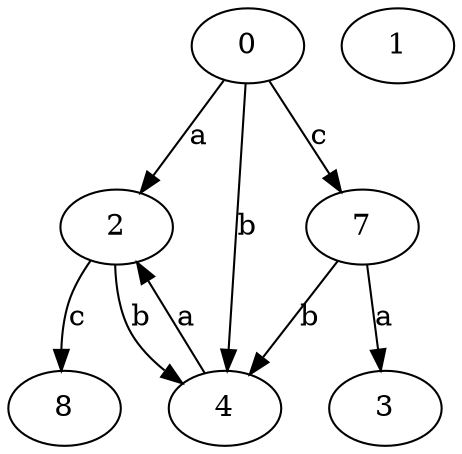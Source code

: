 strict digraph  {
2;
3;
4;
7;
0;
8;
1;
2 -> 4  [label=b];
2 -> 8  [label=c];
4 -> 2  [label=a];
7 -> 3  [label=a];
7 -> 4  [label=b];
0 -> 2  [label=a];
0 -> 4  [label=b];
0 -> 7  [label=c];
}

